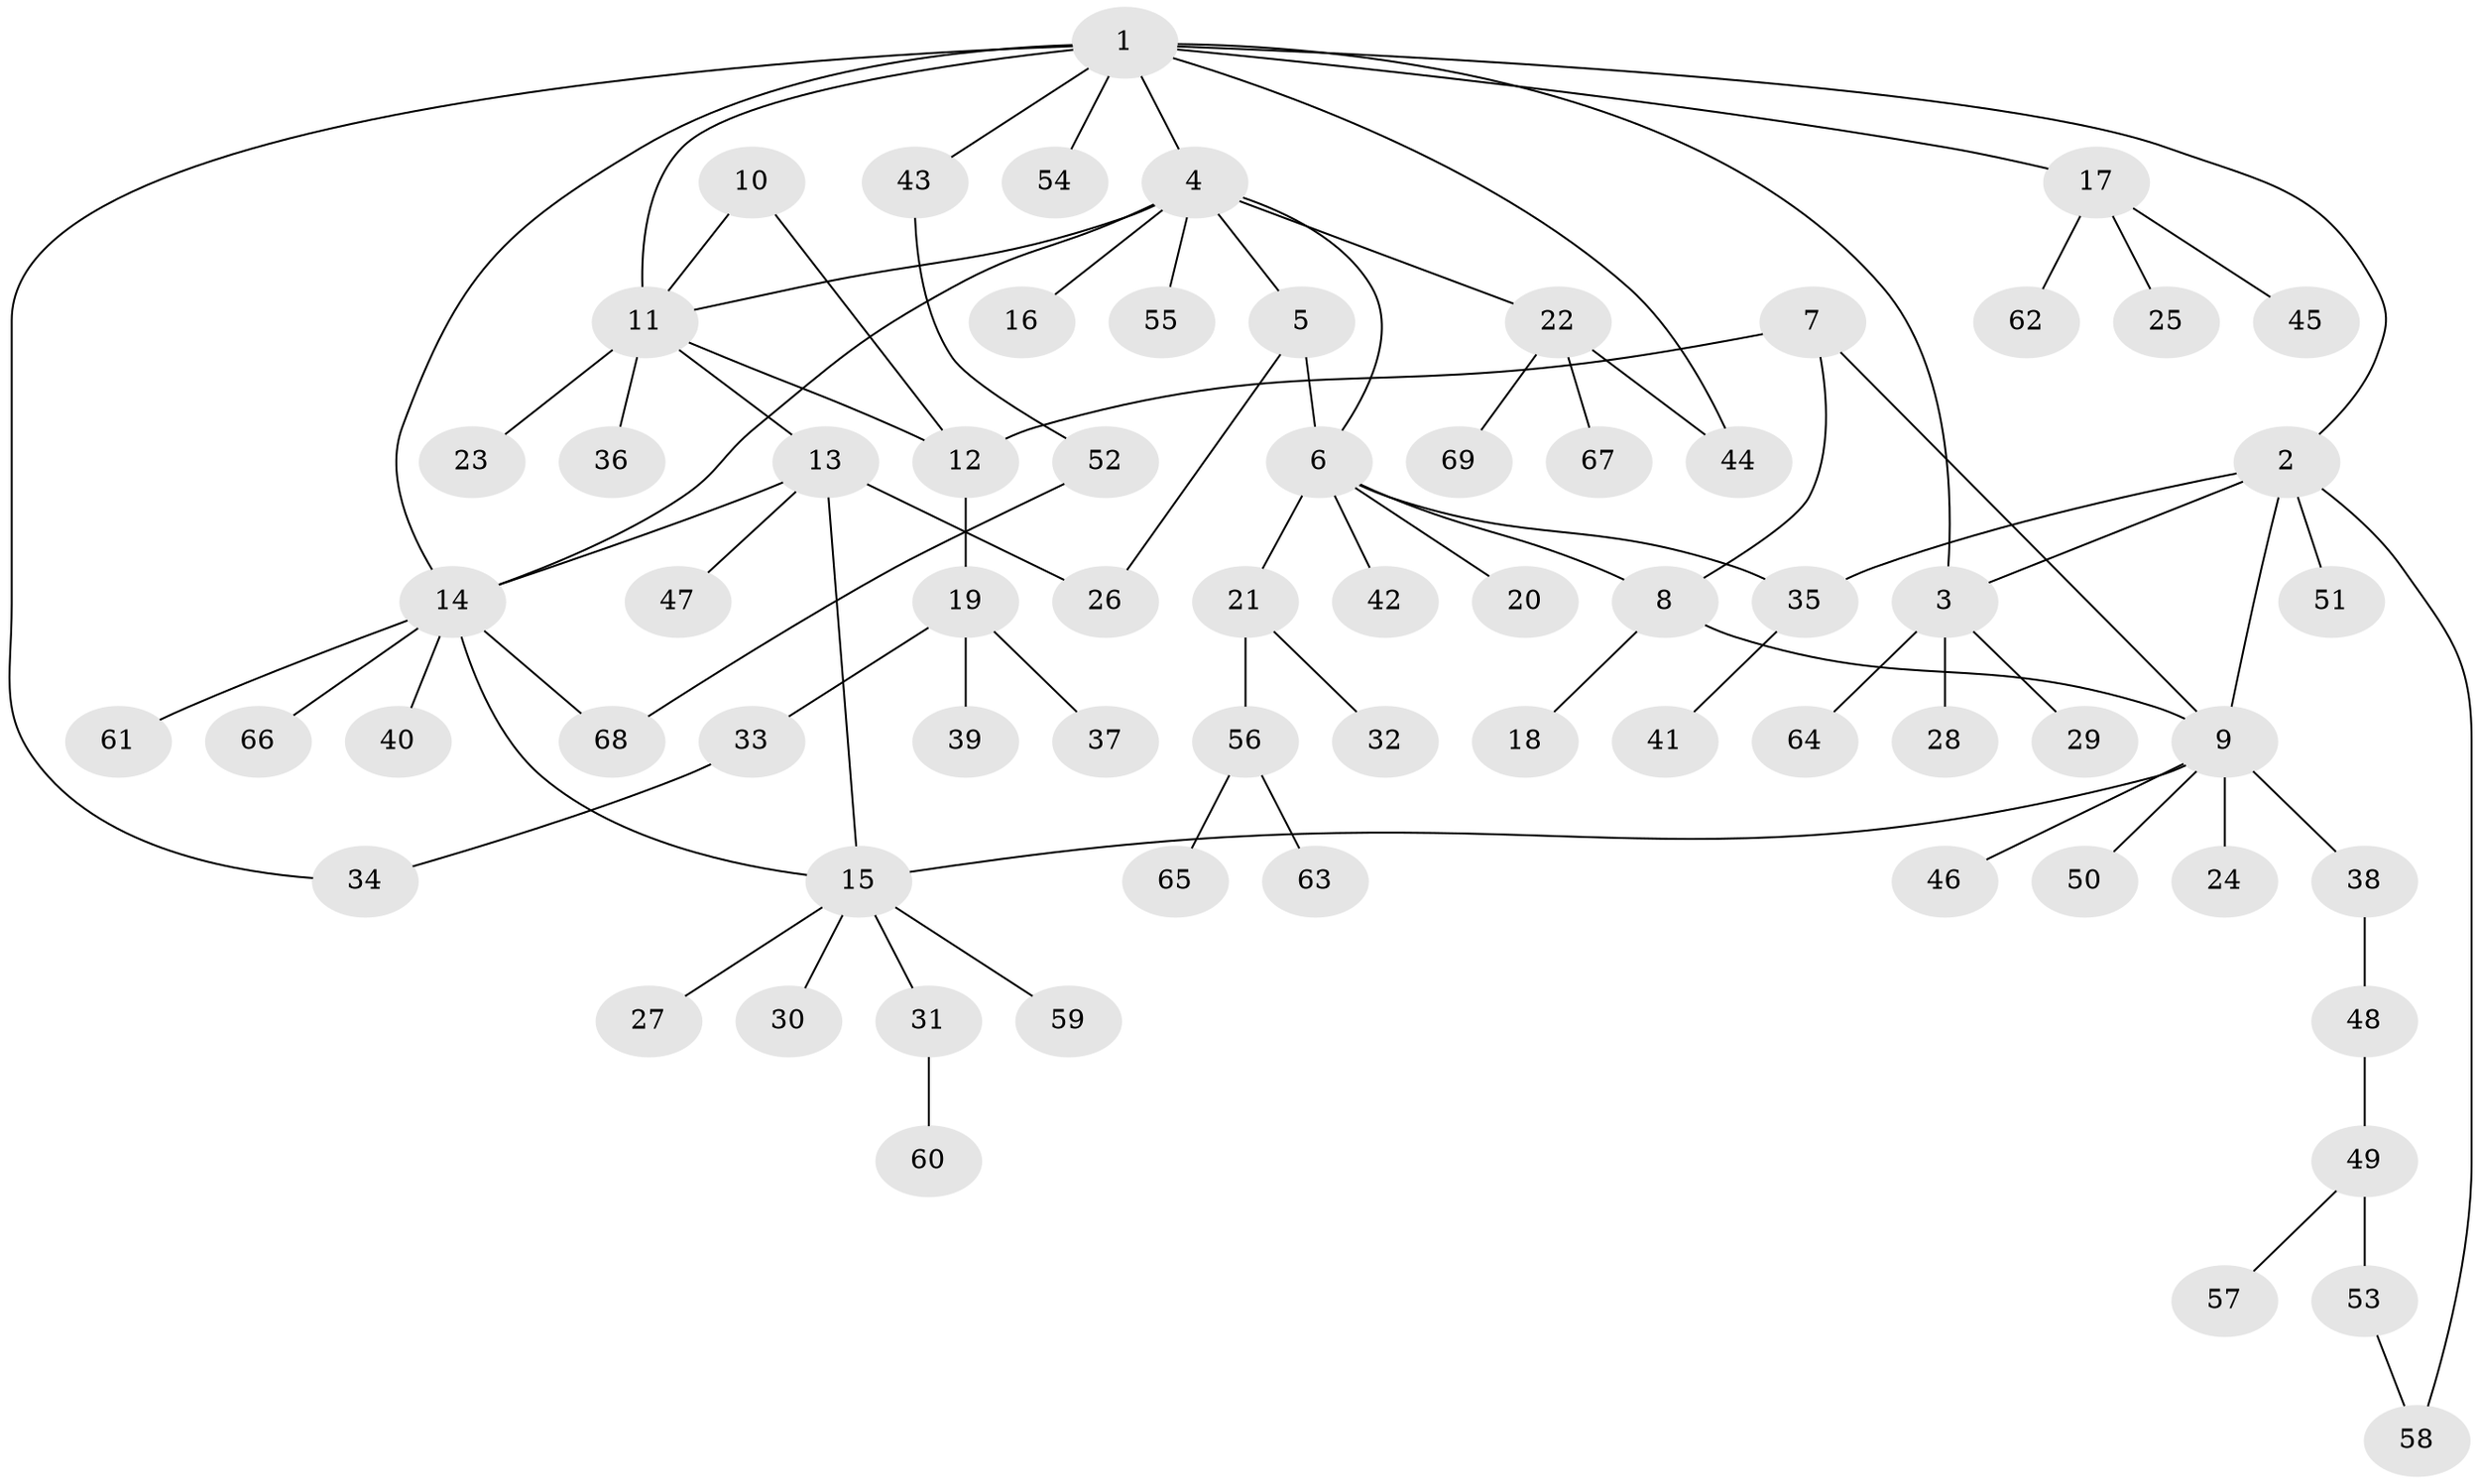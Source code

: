 // Generated by graph-tools (version 1.1) at 2025/11/02/27/25 16:11:34]
// undirected, 69 vertices, 85 edges
graph export_dot {
graph [start="1"]
  node [color=gray90,style=filled];
  1;
  2;
  3;
  4;
  5;
  6;
  7;
  8;
  9;
  10;
  11;
  12;
  13;
  14;
  15;
  16;
  17;
  18;
  19;
  20;
  21;
  22;
  23;
  24;
  25;
  26;
  27;
  28;
  29;
  30;
  31;
  32;
  33;
  34;
  35;
  36;
  37;
  38;
  39;
  40;
  41;
  42;
  43;
  44;
  45;
  46;
  47;
  48;
  49;
  50;
  51;
  52;
  53;
  54;
  55;
  56;
  57;
  58;
  59;
  60;
  61;
  62;
  63;
  64;
  65;
  66;
  67;
  68;
  69;
  1 -- 2;
  1 -- 3;
  1 -- 4;
  1 -- 11;
  1 -- 14;
  1 -- 17;
  1 -- 34;
  1 -- 43;
  1 -- 44;
  1 -- 54;
  2 -- 3;
  2 -- 9;
  2 -- 35;
  2 -- 51;
  2 -- 58;
  3 -- 28;
  3 -- 29;
  3 -- 64;
  4 -- 5;
  4 -- 6;
  4 -- 11;
  4 -- 14;
  4 -- 16;
  4 -- 22;
  4 -- 55;
  5 -- 6;
  5 -- 26;
  6 -- 8;
  6 -- 20;
  6 -- 21;
  6 -- 35;
  6 -- 42;
  7 -- 8;
  7 -- 9;
  7 -- 12;
  8 -- 9;
  8 -- 18;
  9 -- 15;
  9 -- 24;
  9 -- 38;
  9 -- 46;
  9 -- 50;
  10 -- 11;
  10 -- 12;
  11 -- 12;
  11 -- 13;
  11 -- 23;
  11 -- 36;
  12 -- 19;
  13 -- 14;
  13 -- 15;
  13 -- 26;
  13 -- 47;
  14 -- 15;
  14 -- 40;
  14 -- 61;
  14 -- 66;
  14 -- 68;
  15 -- 27;
  15 -- 30;
  15 -- 31;
  15 -- 59;
  17 -- 25;
  17 -- 45;
  17 -- 62;
  19 -- 33;
  19 -- 37;
  19 -- 39;
  21 -- 32;
  21 -- 56;
  22 -- 44;
  22 -- 67;
  22 -- 69;
  31 -- 60;
  33 -- 34;
  35 -- 41;
  38 -- 48;
  43 -- 52;
  48 -- 49;
  49 -- 53;
  49 -- 57;
  52 -- 68;
  53 -- 58;
  56 -- 63;
  56 -- 65;
}
